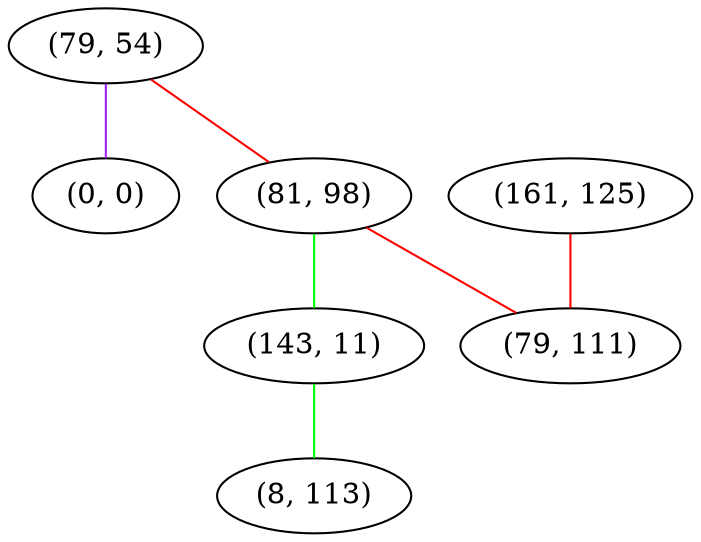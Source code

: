 graph "" {
"(79, 54)";
"(0, 0)";
"(81, 98)";
"(143, 11)";
"(8, 113)";
"(161, 125)";
"(79, 111)";
"(79, 54)" -- "(81, 98)"  [color=red, key=0, weight=1];
"(79, 54)" -- "(0, 0)"  [color=purple, key=0, weight=4];
"(81, 98)" -- "(143, 11)"  [color=green, key=0, weight=2];
"(81, 98)" -- "(79, 111)"  [color=red, key=0, weight=1];
"(143, 11)" -- "(8, 113)"  [color=green, key=0, weight=2];
"(161, 125)" -- "(79, 111)"  [color=red, key=0, weight=1];
}
